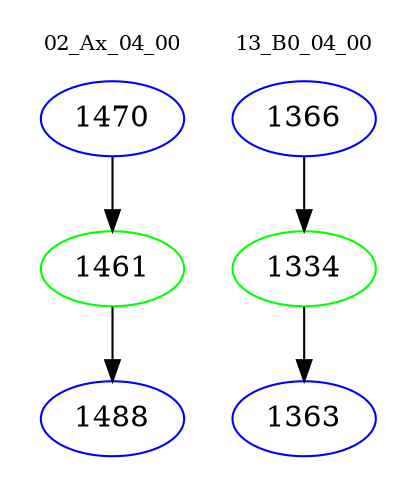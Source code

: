digraph{
subgraph cluster_0 {
color = white
label = "02_Ax_04_00";
fontsize=10;
T0_1470 [label="1470", color="blue"]
T0_1470 -> T0_1461 [color="black"]
T0_1461 [label="1461", color="green"]
T0_1461 -> T0_1488 [color="black"]
T0_1488 [label="1488", color="blue"]
}
subgraph cluster_1 {
color = white
label = "13_B0_04_00";
fontsize=10;
T1_1366 [label="1366", color="blue"]
T1_1366 -> T1_1334 [color="black"]
T1_1334 [label="1334", color="green"]
T1_1334 -> T1_1363 [color="black"]
T1_1363 [label="1363", color="blue"]
}
}
